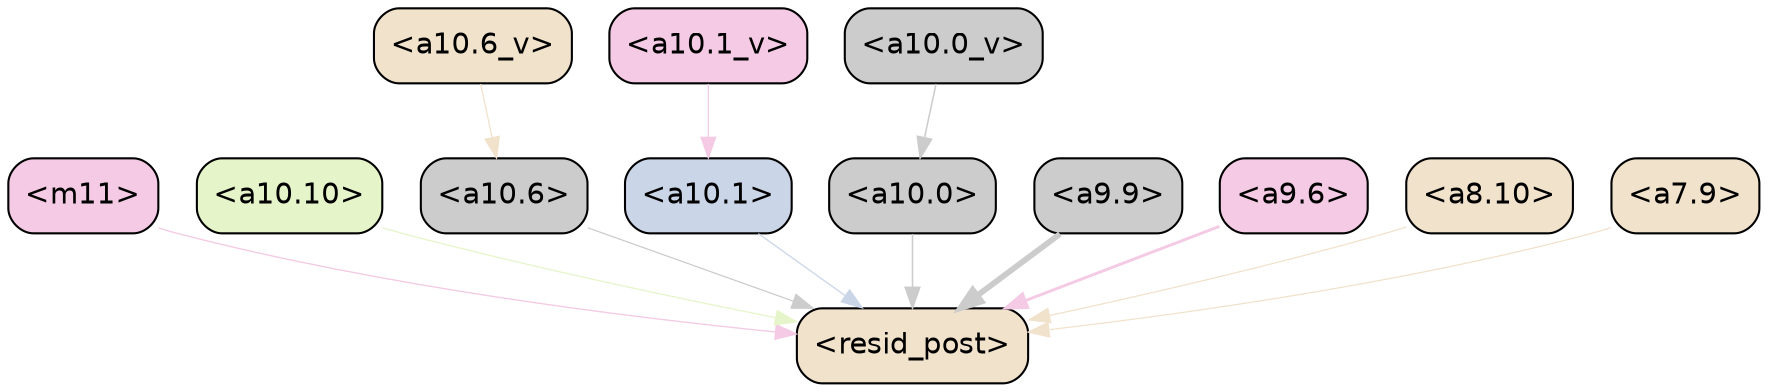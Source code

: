 strict digraph "" {
	graph [bgcolor=transparent,
		layout=dot,
		overlap=false,
		splines=true
	];
	"<m11>"	[color=black,
		fillcolor="#f4cae4",
		fontname=Helvetica,
		shape=box,
		style="filled, rounded"];
	"<resid_post>"	[color=black,
		fillcolor="#f1e2cc",
		fontname=Helvetica,
		shape=box,
		style="filled, rounded"];
	"<m11>" -> "<resid_post>"	[color="#f4cae4",
		penwidth=0.6392734050750732];
	"<a10.10>"	[color=black,
		fillcolor="#e6f5c9",
		fontname=Helvetica,
		shape=box,
		style="filled, rounded"];
	"<a10.10>" -> "<resid_post>"	[color="#e6f5c9",
		penwidth=0.6];
	"<a10.6>"	[color=black,
		fillcolor="#cccccc",
		fontname=Helvetica,
		shape=box,
		style="filled, rounded"];
	"<a10.6>" -> "<resid_post>"	[color="#cccccc",
		penwidth=0.6];
	"<a10.1>"	[color=black,
		fillcolor="#cbd5e8",
		fontname=Helvetica,
		shape=box,
		style="filled, rounded"];
	"<a10.1>" -> "<resid_post>"	[color="#cbd5e8",
		penwidth=0.6];
	"<a10.0>"	[color=black,
		fillcolor="#cccccc",
		fontname=Helvetica,
		shape=box,
		style="filled, rounded"];
	"<a10.0>" -> "<resid_post>"	[color="#cccccc",
		penwidth=0.7430362701416016];
	"<a9.9>"	[color=black,
		fillcolor="#cccccc",
		fontname=Helvetica,
		shape=box,
		style="filled, rounded"];
	"<a9.9>" -> "<resid_post>"	[color="#cccccc",
		penwidth=2.7972054481506348];
	"<a9.6>"	[color=black,
		fillcolor="#f4cae4",
		fontname=Helvetica,
		shape=box,
		style="filled, rounded"];
	"<a9.6>" -> "<resid_post>"	[color="#f4cae4",
		penwidth=1.394308090209961];
	"<a8.10>"	[color=black,
		fillcolor="#f1e2cc",
		fontname=Helvetica,
		shape=box,
		style="filled, rounded"];
	"<a8.10>" -> "<resid_post>"	[color="#f1e2cc",
		penwidth=0.6];
	"<a7.9>"	[color=black,
		fillcolor="#f1e2cc",
		fontname=Helvetica,
		shape=box,
		style="filled, rounded"];
	"<a7.9>" -> "<resid_post>"	[color="#f1e2cc",
		penwidth=0.6];
	"<a10.6_v>"	[color=black,
		fillcolor="#f1e2cc",
		fontname=Helvetica,
		shape=box,
		style="filled, rounded"];
	"<a10.6_v>" -> "<a10.6>"	[color="#f1e2cc",
		penwidth=0.6];
	"<a10.1_v>"	[color=black,
		fillcolor="#f4cae4",
		fontname=Helvetica,
		shape=box,
		style="filled, rounded"];
	"<a10.1_v>" -> "<a10.1>"	[color="#f4cae4",
		penwidth=0.6];
	"<a10.0_v>"	[color=black,
		fillcolor="#cccccc",
		fontname=Helvetica,
		shape=box,
		style="filled, rounded"];
	"<a10.0_v>" -> "<a10.0>"	[color="#cccccc",
		penwidth=0.7329092025756836];
}
